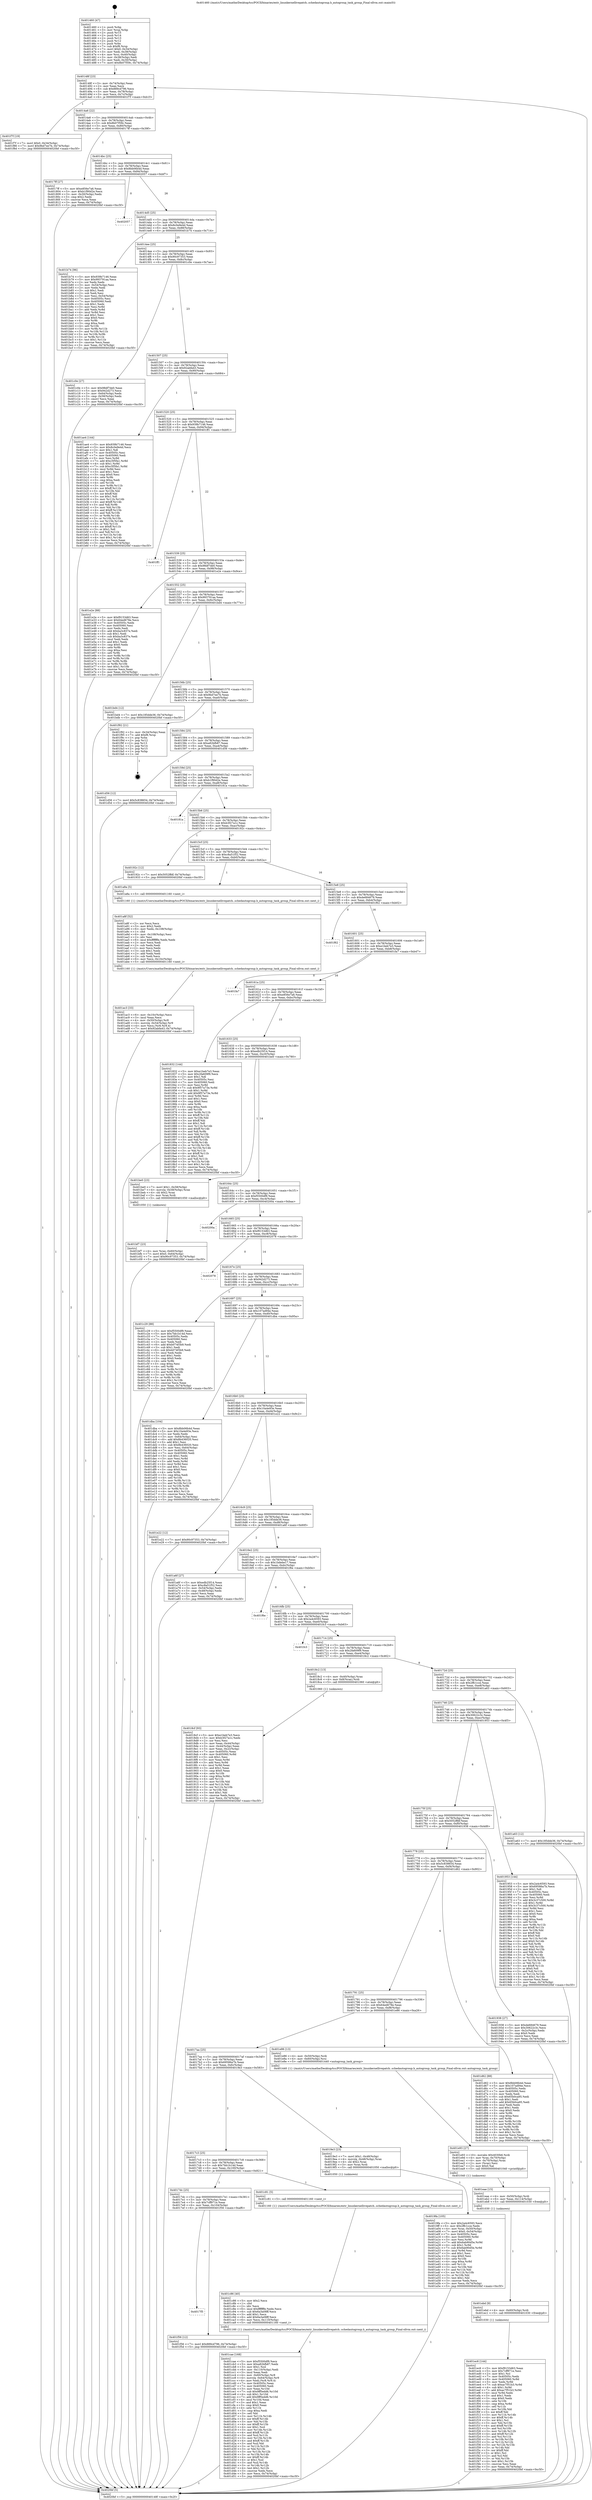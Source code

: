 digraph "0x401460" {
  label = "0x401460 (/mnt/c/Users/mathe/Desktop/tcc/POCII/binaries/extr_linuxkernellivepatch..schedautogroup.h_autogroup_task_group_Final-ollvm.out::main(0))"
  labelloc = "t"
  node[shape=record]

  Entry [label="",width=0.3,height=0.3,shape=circle,fillcolor=black,style=filled]
  "0x40148f" [label="{
     0x40148f [23]\l
     | [instrs]\l
     &nbsp;&nbsp;0x40148f \<+3\>: mov -0x74(%rbp),%eax\l
     &nbsp;&nbsp;0x401492 \<+2\>: mov %eax,%ecx\l
     &nbsp;&nbsp;0x401494 \<+6\>: sub $0x889cd796,%ecx\l
     &nbsp;&nbsp;0x40149a \<+3\>: mov %eax,-0x78(%rbp)\l
     &nbsp;&nbsp;0x40149d \<+3\>: mov %ecx,-0x7c(%rbp)\l
     &nbsp;&nbsp;0x4014a0 \<+6\>: je 0000000000401f7f \<main+0xb1f\>\l
  }"]
  "0x401f7f" [label="{
     0x401f7f [19]\l
     | [instrs]\l
     &nbsp;&nbsp;0x401f7f \<+7\>: movl $0x0,-0x34(%rbp)\l
     &nbsp;&nbsp;0x401f86 \<+7\>: movl $0x9bd7ee7b,-0x74(%rbp)\l
     &nbsp;&nbsp;0x401f8d \<+5\>: jmp 00000000004020bf \<main+0xc5f\>\l
  }"]
  "0x4014a6" [label="{
     0x4014a6 [22]\l
     | [instrs]\l
     &nbsp;&nbsp;0x4014a6 \<+5\>: jmp 00000000004014ab \<main+0x4b\>\l
     &nbsp;&nbsp;0x4014ab \<+3\>: mov -0x78(%rbp),%eax\l
     &nbsp;&nbsp;0x4014ae \<+5\>: sub $0x8b07f59c,%eax\l
     &nbsp;&nbsp;0x4014b3 \<+3\>: mov %eax,-0x80(%rbp)\l
     &nbsp;&nbsp;0x4014b6 \<+6\>: je 00000000004017ff \<main+0x39f\>\l
  }"]
  Exit [label="",width=0.3,height=0.3,shape=circle,fillcolor=black,style=filled,peripheries=2]
  "0x4017ff" [label="{
     0x4017ff [27]\l
     | [instrs]\l
     &nbsp;&nbsp;0x4017ff \<+5\>: mov $0xe856e7a6,%eax\l
     &nbsp;&nbsp;0x401804 \<+5\>: mov $0xb1f90d2e,%ecx\l
     &nbsp;&nbsp;0x401809 \<+3\>: mov -0x30(%rbp),%edx\l
     &nbsp;&nbsp;0x40180c \<+3\>: cmp $0x2,%edx\l
     &nbsp;&nbsp;0x40180f \<+3\>: cmovne %ecx,%eax\l
     &nbsp;&nbsp;0x401812 \<+3\>: mov %eax,-0x74(%rbp)\l
     &nbsp;&nbsp;0x401815 \<+5\>: jmp 00000000004020bf \<main+0xc5f\>\l
  }"]
  "0x4014bc" [label="{
     0x4014bc [25]\l
     | [instrs]\l
     &nbsp;&nbsp;0x4014bc \<+5\>: jmp 00000000004014c1 \<main+0x61\>\l
     &nbsp;&nbsp;0x4014c1 \<+3\>: mov -0x78(%rbp),%eax\l
     &nbsp;&nbsp;0x4014c4 \<+5\>: sub $0x8bb06b4d,%eax\l
     &nbsp;&nbsp;0x4014c9 \<+6\>: mov %eax,-0x84(%rbp)\l
     &nbsp;&nbsp;0x4014cf \<+6\>: je 0000000000402057 \<main+0xbf7\>\l
  }"]
  "0x4020bf" [label="{
     0x4020bf [5]\l
     | [instrs]\l
     &nbsp;&nbsp;0x4020bf \<+5\>: jmp 000000000040148f \<main+0x2f\>\l
  }"]
  "0x401460" [label="{
     0x401460 [47]\l
     | [instrs]\l
     &nbsp;&nbsp;0x401460 \<+1\>: push %rbp\l
     &nbsp;&nbsp;0x401461 \<+3\>: mov %rsp,%rbp\l
     &nbsp;&nbsp;0x401464 \<+2\>: push %r15\l
     &nbsp;&nbsp;0x401466 \<+2\>: push %r14\l
     &nbsp;&nbsp;0x401468 \<+2\>: push %r13\l
     &nbsp;&nbsp;0x40146a \<+2\>: push %r12\l
     &nbsp;&nbsp;0x40146c \<+1\>: push %rbx\l
     &nbsp;&nbsp;0x40146d \<+7\>: sub $0xf8,%rsp\l
     &nbsp;&nbsp;0x401474 \<+7\>: movl $0x0,-0x34(%rbp)\l
     &nbsp;&nbsp;0x40147b \<+3\>: mov %edi,-0x38(%rbp)\l
     &nbsp;&nbsp;0x40147e \<+4\>: mov %rsi,-0x40(%rbp)\l
     &nbsp;&nbsp;0x401482 \<+3\>: mov -0x38(%rbp),%edi\l
     &nbsp;&nbsp;0x401485 \<+3\>: mov %edi,-0x30(%rbp)\l
     &nbsp;&nbsp;0x401488 \<+7\>: movl $0x8b07f59c,-0x74(%rbp)\l
  }"]
  "0x4017f5" [label="{
     0x4017f5\l
  }", style=dashed]
  "0x402057" [label="{
     0x402057\l
  }", style=dashed]
  "0x4014d5" [label="{
     0x4014d5 [25]\l
     | [instrs]\l
     &nbsp;&nbsp;0x4014d5 \<+5\>: jmp 00000000004014da \<main+0x7a\>\l
     &nbsp;&nbsp;0x4014da \<+3\>: mov -0x78(%rbp),%eax\l
     &nbsp;&nbsp;0x4014dd \<+5\>: sub $0x8c0e9e4d,%eax\l
     &nbsp;&nbsp;0x4014e2 \<+6\>: mov %eax,-0x88(%rbp)\l
     &nbsp;&nbsp;0x4014e8 \<+6\>: je 0000000000401b74 \<main+0x714\>\l
  }"]
  "0x401f56" [label="{
     0x401f56 [12]\l
     | [instrs]\l
     &nbsp;&nbsp;0x401f56 \<+7\>: movl $0x889cd796,-0x74(%rbp)\l
     &nbsp;&nbsp;0x401f5d \<+5\>: jmp 00000000004020bf \<main+0xc5f\>\l
  }"]
  "0x401b74" [label="{
     0x401b74 [96]\l
     | [instrs]\l
     &nbsp;&nbsp;0x401b74 \<+5\>: mov $0x939b7146,%eax\l
     &nbsp;&nbsp;0x401b79 \<+5\>: mov $0x993791aa,%ecx\l
     &nbsp;&nbsp;0x401b7e \<+2\>: xor %edx,%edx\l
     &nbsp;&nbsp;0x401b80 \<+3\>: mov -0x54(%rbp),%esi\l
     &nbsp;&nbsp;0x401b83 \<+2\>: mov %edx,%edi\l
     &nbsp;&nbsp;0x401b85 \<+3\>: sub $0x1,%edi\l
     &nbsp;&nbsp;0x401b88 \<+2\>: sub %edi,%esi\l
     &nbsp;&nbsp;0x401b8a \<+3\>: mov %esi,-0x54(%rbp)\l
     &nbsp;&nbsp;0x401b8d \<+7\>: mov 0x40505c,%esi\l
     &nbsp;&nbsp;0x401b94 \<+7\>: mov 0x405060,%edi\l
     &nbsp;&nbsp;0x401b9b \<+3\>: sub $0x1,%edx\l
     &nbsp;&nbsp;0x401b9e \<+3\>: mov %esi,%r8d\l
     &nbsp;&nbsp;0x401ba1 \<+3\>: add %edx,%r8d\l
     &nbsp;&nbsp;0x401ba4 \<+4\>: imul %r8d,%esi\l
     &nbsp;&nbsp;0x401ba8 \<+3\>: and $0x1,%esi\l
     &nbsp;&nbsp;0x401bab \<+3\>: cmp $0x0,%esi\l
     &nbsp;&nbsp;0x401bae \<+4\>: sete %r9b\l
     &nbsp;&nbsp;0x401bb2 \<+3\>: cmp $0xa,%edi\l
     &nbsp;&nbsp;0x401bb5 \<+4\>: setl %r10b\l
     &nbsp;&nbsp;0x401bb9 \<+3\>: mov %r9b,%r11b\l
     &nbsp;&nbsp;0x401bbc \<+3\>: and %r10b,%r11b\l
     &nbsp;&nbsp;0x401bbf \<+3\>: xor %r10b,%r9b\l
     &nbsp;&nbsp;0x401bc2 \<+3\>: or %r9b,%r11b\l
     &nbsp;&nbsp;0x401bc5 \<+4\>: test $0x1,%r11b\l
     &nbsp;&nbsp;0x401bc9 \<+3\>: cmovne %ecx,%eax\l
     &nbsp;&nbsp;0x401bcc \<+3\>: mov %eax,-0x74(%rbp)\l
     &nbsp;&nbsp;0x401bcf \<+5\>: jmp 00000000004020bf \<main+0xc5f\>\l
  }"]
  "0x4014ee" [label="{
     0x4014ee [25]\l
     | [instrs]\l
     &nbsp;&nbsp;0x4014ee \<+5\>: jmp 00000000004014f3 \<main+0x93\>\l
     &nbsp;&nbsp;0x4014f3 \<+3\>: mov -0x78(%rbp),%eax\l
     &nbsp;&nbsp;0x4014f6 \<+5\>: sub $0x90c97353,%eax\l
     &nbsp;&nbsp;0x4014fb \<+6\>: mov %eax,-0x8c(%rbp)\l
     &nbsp;&nbsp;0x401501 \<+6\>: je 0000000000401c0e \<main+0x7ae\>\l
  }"]
  "0x401ec6" [label="{
     0x401ec6 [144]\l
     | [instrs]\l
     &nbsp;&nbsp;0x401ec6 \<+5\>: mov $0xf9153d63,%eax\l
     &nbsp;&nbsp;0x401ecb \<+5\>: mov $0x7cff971e,%esi\l
     &nbsp;&nbsp;0x401ed0 \<+2\>: mov $0x1,%cl\l
     &nbsp;&nbsp;0x401ed2 \<+7\>: mov 0x40505c,%edx\l
     &nbsp;&nbsp;0x401ed9 \<+8\>: mov 0x405060,%r8d\l
     &nbsp;&nbsp;0x401ee1 \<+3\>: mov %edx,%r9d\l
     &nbsp;&nbsp;0x401ee4 \<+7\>: sub $0xac7f51b3,%r9d\l
     &nbsp;&nbsp;0x401eeb \<+4\>: sub $0x1,%r9d\l
     &nbsp;&nbsp;0x401eef \<+7\>: add $0xac7f51b3,%r9d\l
     &nbsp;&nbsp;0x401ef6 \<+4\>: imul %r9d,%edx\l
     &nbsp;&nbsp;0x401efa \<+3\>: and $0x1,%edx\l
     &nbsp;&nbsp;0x401efd \<+3\>: cmp $0x0,%edx\l
     &nbsp;&nbsp;0x401f00 \<+4\>: sete %r10b\l
     &nbsp;&nbsp;0x401f04 \<+4\>: cmp $0xa,%r8d\l
     &nbsp;&nbsp;0x401f08 \<+4\>: setl %r11b\l
     &nbsp;&nbsp;0x401f0c \<+3\>: mov %r10b,%bl\l
     &nbsp;&nbsp;0x401f0f \<+3\>: xor $0xff,%bl\l
     &nbsp;&nbsp;0x401f12 \<+3\>: mov %r11b,%r14b\l
     &nbsp;&nbsp;0x401f15 \<+4\>: xor $0xff,%r14b\l
     &nbsp;&nbsp;0x401f19 \<+3\>: xor $0x1,%cl\l
     &nbsp;&nbsp;0x401f1c \<+3\>: mov %bl,%r15b\l
     &nbsp;&nbsp;0x401f1f \<+4\>: and $0xff,%r15b\l
     &nbsp;&nbsp;0x401f23 \<+3\>: and %cl,%r10b\l
     &nbsp;&nbsp;0x401f26 \<+3\>: mov %r14b,%r12b\l
     &nbsp;&nbsp;0x401f29 \<+4\>: and $0xff,%r12b\l
     &nbsp;&nbsp;0x401f2d \<+3\>: and %cl,%r11b\l
     &nbsp;&nbsp;0x401f30 \<+3\>: or %r10b,%r15b\l
     &nbsp;&nbsp;0x401f33 \<+3\>: or %r11b,%r12b\l
     &nbsp;&nbsp;0x401f36 \<+3\>: xor %r12b,%r15b\l
     &nbsp;&nbsp;0x401f39 \<+3\>: or %r14b,%bl\l
     &nbsp;&nbsp;0x401f3c \<+3\>: xor $0xff,%bl\l
     &nbsp;&nbsp;0x401f3f \<+3\>: or $0x1,%cl\l
     &nbsp;&nbsp;0x401f42 \<+2\>: and %cl,%bl\l
     &nbsp;&nbsp;0x401f44 \<+3\>: or %bl,%r15b\l
     &nbsp;&nbsp;0x401f47 \<+4\>: test $0x1,%r15b\l
     &nbsp;&nbsp;0x401f4b \<+3\>: cmovne %esi,%eax\l
     &nbsp;&nbsp;0x401f4e \<+3\>: mov %eax,-0x74(%rbp)\l
     &nbsp;&nbsp;0x401f51 \<+5\>: jmp 00000000004020bf \<main+0xc5f\>\l
  }"]
  "0x401c0e" [label="{
     0x401c0e [27]\l
     | [instrs]\l
     &nbsp;&nbsp;0x401c0e \<+5\>: mov $0x98df7de0,%eax\l
     &nbsp;&nbsp;0x401c13 \<+5\>: mov $0x942d273,%ecx\l
     &nbsp;&nbsp;0x401c18 \<+3\>: mov -0x64(%rbp),%edx\l
     &nbsp;&nbsp;0x401c1b \<+3\>: cmp -0x58(%rbp),%edx\l
     &nbsp;&nbsp;0x401c1e \<+3\>: cmovl %ecx,%eax\l
     &nbsp;&nbsp;0x401c21 \<+3\>: mov %eax,-0x74(%rbp)\l
     &nbsp;&nbsp;0x401c24 \<+5\>: jmp 00000000004020bf \<main+0xc5f\>\l
  }"]
  "0x401507" [label="{
     0x401507 [25]\l
     | [instrs]\l
     &nbsp;&nbsp;0x401507 \<+5\>: jmp 000000000040150c \<main+0xac\>\l
     &nbsp;&nbsp;0x40150c \<+3\>: mov -0x78(%rbp),%eax\l
     &nbsp;&nbsp;0x40150f \<+5\>: sub $0x92abfa43,%eax\l
     &nbsp;&nbsp;0x401514 \<+6\>: mov %eax,-0x90(%rbp)\l
     &nbsp;&nbsp;0x40151a \<+6\>: je 0000000000401ae4 \<main+0x684\>\l
  }"]
  "0x401ebd" [label="{
     0x401ebd [9]\l
     | [instrs]\l
     &nbsp;&nbsp;0x401ebd \<+4\>: mov -0x60(%rbp),%rdi\l
     &nbsp;&nbsp;0x401ec1 \<+5\>: call 0000000000401030 \<free@plt\>\l
     | [calls]\l
     &nbsp;&nbsp;0x401030 \{1\} (unknown)\l
  }"]
  "0x401ae4" [label="{
     0x401ae4 [144]\l
     | [instrs]\l
     &nbsp;&nbsp;0x401ae4 \<+5\>: mov $0x939b7146,%eax\l
     &nbsp;&nbsp;0x401ae9 \<+5\>: mov $0x8c0e9e4d,%ecx\l
     &nbsp;&nbsp;0x401aee \<+2\>: mov $0x1,%dl\l
     &nbsp;&nbsp;0x401af0 \<+7\>: mov 0x40505c,%esi\l
     &nbsp;&nbsp;0x401af7 \<+7\>: mov 0x405060,%edi\l
     &nbsp;&nbsp;0x401afe \<+3\>: mov %esi,%r8d\l
     &nbsp;&nbsp;0x401b01 \<+7\>: add $0xc5f5fa1,%r8d\l
     &nbsp;&nbsp;0x401b08 \<+4\>: sub $0x1,%r8d\l
     &nbsp;&nbsp;0x401b0c \<+7\>: sub $0xc5f5fa1,%r8d\l
     &nbsp;&nbsp;0x401b13 \<+4\>: imul %r8d,%esi\l
     &nbsp;&nbsp;0x401b17 \<+3\>: and $0x1,%esi\l
     &nbsp;&nbsp;0x401b1a \<+3\>: cmp $0x0,%esi\l
     &nbsp;&nbsp;0x401b1d \<+4\>: sete %r9b\l
     &nbsp;&nbsp;0x401b21 \<+3\>: cmp $0xa,%edi\l
     &nbsp;&nbsp;0x401b24 \<+4\>: setl %r10b\l
     &nbsp;&nbsp;0x401b28 \<+3\>: mov %r9b,%r11b\l
     &nbsp;&nbsp;0x401b2b \<+4\>: xor $0xff,%r11b\l
     &nbsp;&nbsp;0x401b2f \<+3\>: mov %r10b,%bl\l
     &nbsp;&nbsp;0x401b32 \<+3\>: xor $0xff,%bl\l
     &nbsp;&nbsp;0x401b35 \<+3\>: xor $0x1,%dl\l
     &nbsp;&nbsp;0x401b38 \<+3\>: mov %r11b,%r14b\l
     &nbsp;&nbsp;0x401b3b \<+4\>: and $0xff,%r14b\l
     &nbsp;&nbsp;0x401b3f \<+3\>: and %dl,%r9b\l
     &nbsp;&nbsp;0x401b42 \<+3\>: mov %bl,%r15b\l
     &nbsp;&nbsp;0x401b45 \<+4\>: and $0xff,%r15b\l
     &nbsp;&nbsp;0x401b49 \<+3\>: and %dl,%r10b\l
     &nbsp;&nbsp;0x401b4c \<+3\>: or %r9b,%r14b\l
     &nbsp;&nbsp;0x401b4f \<+3\>: or %r10b,%r15b\l
     &nbsp;&nbsp;0x401b52 \<+3\>: xor %r15b,%r14b\l
     &nbsp;&nbsp;0x401b55 \<+3\>: or %bl,%r11b\l
     &nbsp;&nbsp;0x401b58 \<+4\>: xor $0xff,%r11b\l
     &nbsp;&nbsp;0x401b5c \<+3\>: or $0x1,%dl\l
     &nbsp;&nbsp;0x401b5f \<+3\>: and %dl,%r11b\l
     &nbsp;&nbsp;0x401b62 \<+3\>: or %r11b,%r14b\l
     &nbsp;&nbsp;0x401b65 \<+4\>: test $0x1,%r14b\l
     &nbsp;&nbsp;0x401b69 \<+3\>: cmovne %ecx,%eax\l
     &nbsp;&nbsp;0x401b6c \<+3\>: mov %eax,-0x74(%rbp)\l
     &nbsp;&nbsp;0x401b6f \<+5\>: jmp 00000000004020bf \<main+0xc5f\>\l
  }"]
  "0x401520" [label="{
     0x401520 [25]\l
     | [instrs]\l
     &nbsp;&nbsp;0x401520 \<+5\>: jmp 0000000000401525 \<main+0xc5\>\l
     &nbsp;&nbsp;0x401525 \<+3\>: mov -0x78(%rbp),%eax\l
     &nbsp;&nbsp;0x401528 \<+5\>: sub $0x939b7146,%eax\l
     &nbsp;&nbsp;0x40152d \<+6\>: mov %eax,-0x94(%rbp)\l
     &nbsp;&nbsp;0x401533 \<+6\>: je 0000000000401ff1 \<main+0xb91\>\l
  }"]
  "0x401eae" [label="{
     0x401eae [15]\l
     | [instrs]\l
     &nbsp;&nbsp;0x401eae \<+4\>: mov -0x50(%rbp),%rdi\l
     &nbsp;&nbsp;0x401eb2 \<+6\>: mov %eax,-0x114(%rbp)\l
     &nbsp;&nbsp;0x401eb8 \<+5\>: call 0000000000401030 \<free@plt\>\l
     | [calls]\l
     &nbsp;&nbsp;0x401030 \{1\} (unknown)\l
  }"]
  "0x401ff1" [label="{
     0x401ff1\l
  }", style=dashed]
  "0x401539" [label="{
     0x401539 [25]\l
     | [instrs]\l
     &nbsp;&nbsp;0x401539 \<+5\>: jmp 000000000040153e \<main+0xde\>\l
     &nbsp;&nbsp;0x40153e \<+3\>: mov -0x78(%rbp),%eax\l
     &nbsp;&nbsp;0x401541 \<+5\>: sub $0x98df7de0,%eax\l
     &nbsp;&nbsp;0x401546 \<+6\>: mov %eax,-0x98(%rbp)\l
     &nbsp;&nbsp;0x40154c \<+6\>: je 0000000000401e2e \<main+0x9ce\>\l
  }"]
  "0x401e93" [label="{
     0x401e93 [27]\l
     | [instrs]\l
     &nbsp;&nbsp;0x401e93 \<+10\>: movabs $0x4030b6,%rdi\l
     &nbsp;&nbsp;0x401e9d \<+4\>: mov %rax,-0x70(%rbp)\l
     &nbsp;&nbsp;0x401ea1 \<+4\>: mov -0x70(%rbp),%rax\l
     &nbsp;&nbsp;0x401ea5 \<+2\>: mov (%rax),%esi\l
     &nbsp;&nbsp;0x401ea7 \<+2\>: mov $0x0,%al\l
     &nbsp;&nbsp;0x401ea9 \<+5\>: call 0000000000401040 \<printf@plt\>\l
     | [calls]\l
     &nbsp;&nbsp;0x401040 \{1\} (unknown)\l
  }"]
  "0x401e2e" [label="{
     0x401e2e [88]\l
     | [instrs]\l
     &nbsp;&nbsp;0x401e2e \<+5\>: mov $0xf9153d63,%eax\l
     &nbsp;&nbsp;0x401e33 \<+5\>: mov $0x64ed678e,%ecx\l
     &nbsp;&nbsp;0x401e38 \<+7\>: mov 0x40505c,%edx\l
     &nbsp;&nbsp;0x401e3f \<+7\>: mov 0x405060,%esi\l
     &nbsp;&nbsp;0x401e46 \<+2\>: mov %edx,%edi\l
     &nbsp;&nbsp;0x401e48 \<+6\>: add $0xba3c837e,%edi\l
     &nbsp;&nbsp;0x401e4e \<+3\>: sub $0x1,%edi\l
     &nbsp;&nbsp;0x401e51 \<+6\>: sub $0xba3c837e,%edi\l
     &nbsp;&nbsp;0x401e57 \<+3\>: imul %edi,%edx\l
     &nbsp;&nbsp;0x401e5a \<+3\>: and $0x1,%edx\l
     &nbsp;&nbsp;0x401e5d \<+3\>: cmp $0x0,%edx\l
     &nbsp;&nbsp;0x401e60 \<+4\>: sete %r8b\l
     &nbsp;&nbsp;0x401e64 \<+3\>: cmp $0xa,%esi\l
     &nbsp;&nbsp;0x401e67 \<+4\>: setl %r9b\l
     &nbsp;&nbsp;0x401e6b \<+3\>: mov %r8b,%r10b\l
     &nbsp;&nbsp;0x401e6e \<+3\>: and %r9b,%r10b\l
     &nbsp;&nbsp;0x401e71 \<+3\>: xor %r9b,%r8b\l
     &nbsp;&nbsp;0x401e74 \<+3\>: or %r8b,%r10b\l
     &nbsp;&nbsp;0x401e77 \<+4\>: test $0x1,%r10b\l
     &nbsp;&nbsp;0x401e7b \<+3\>: cmovne %ecx,%eax\l
     &nbsp;&nbsp;0x401e7e \<+3\>: mov %eax,-0x74(%rbp)\l
     &nbsp;&nbsp;0x401e81 \<+5\>: jmp 00000000004020bf \<main+0xc5f\>\l
  }"]
  "0x401552" [label="{
     0x401552 [25]\l
     | [instrs]\l
     &nbsp;&nbsp;0x401552 \<+5\>: jmp 0000000000401557 \<main+0xf7\>\l
     &nbsp;&nbsp;0x401557 \<+3\>: mov -0x78(%rbp),%eax\l
     &nbsp;&nbsp;0x40155a \<+5\>: sub $0x993791aa,%eax\l
     &nbsp;&nbsp;0x40155f \<+6\>: mov %eax,-0x9c(%rbp)\l
     &nbsp;&nbsp;0x401565 \<+6\>: je 0000000000401bd4 \<main+0x774\>\l
  }"]
  "0x401cae" [label="{
     0x401cae [168]\l
     | [instrs]\l
     &nbsp;&nbsp;0x401cae \<+5\>: mov $0xf5500df9,%ecx\l
     &nbsp;&nbsp;0x401cb3 \<+5\>: mov $0xa82bfb87,%edx\l
     &nbsp;&nbsp;0x401cb8 \<+3\>: mov $0x1,%sil\l
     &nbsp;&nbsp;0x401cbb \<+6\>: mov -0x110(%rbp),%edi\l
     &nbsp;&nbsp;0x401cc1 \<+3\>: imul %eax,%edi\l
     &nbsp;&nbsp;0x401cc4 \<+4\>: mov -0x60(%rbp),%r8\l
     &nbsp;&nbsp;0x401cc8 \<+4\>: movslq -0x64(%rbp),%r9\l
     &nbsp;&nbsp;0x401ccc \<+4\>: mov %edi,(%r8,%r9,4)\l
     &nbsp;&nbsp;0x401cd0 \<+7\>: mov 0x40505c,%eax\l
     &nbsp;&nbsp;0x401cd7 \<+7\>: mov 0x405060,%edi\l
     &nbsp;&nbsp;0x401cde \<+3\>: mov %eax,%r10d\l
     &nbsp;&nbsp;0x401ce1 \<+7\>: sub $0x9ff5edd6,%r10d\l
     &nbsp;&nbsp;0x401ce8 \<+4\>: sub $0x1,%r10d\l
     &nbsp;&nbsp;0x401cec \<+7\>: add $0x9ff5edd6,%r10d\l
     &nbsp;&nbsp;0x401cf3 \<+4\>: imul %r10d,%eax\l
     &nbsp;&nbsp;0x401cf7 \<+3\>: and $0x1,%eax\l
     &nbsp;&nbsp;0x401cfa \<+3\>: cmp $0x0,%eax\l
     &nbsp;&nbsp;0x401cfd \<+4\>: sete %r11b\l
     &nbsp;&nbsp;0x401d01 \<+3\>: cmp $0xa,%edi\l
     &nbsp;&nbsp;0x401d04 \<+3\>: setl %bl\l
     &nbsp;&nbsp;0x401d07 \<+3\>: mov %r11b,%r14b\l
     &nbsp;&nbsp;0x401d0a \<+4\>: xor $0xff,%r14b\l
     &nbsp;&nbsp;0x401d0e \<+3\>: mov %bl,%r15b\l
     &nbsp;&nbsp;0x401d11 \<+4\>: xor $0xff,%r15b\l
     &nbsp;&nbsp;0x401d15 \<+4\>: xor $0x1,%sil\l
     &nbsp;&nbsp;0x401d19 \<+3\>: mov %r14b,%r12b\l
     &nbsp;&nbsp;0x401d1c \<+4\>: and $0xff,%r12b\l
     &nbsp;&nbsp;0x401d20 \<+3\>: and %sil,%r11b\l
     &nbsp;&nbsp;0x401d23 \<+3\>: mov %r15b,%r13b\l
     &nbsp;&nbsp;0x401d26 \<+4\>: and $0xff,%r13b\l
     &nbsp;&nbsp;0x401d2a \<+3\>: and %sil,%bl\l
     &nbsp;&nbsp;0x401d2d \<+3\>: or %r11b,%r12b\l
     &nbsp;&nbsp;0x401d30 \<+3\>: or %bl,%r13b\l
     &nbsp;&nbsp;0x401d33 \<+3\>: xor %r13b,%r12b\l
     &nbsp;&nbsp;0x401d36 \<+3\>: or %r15b,%r14b\l
     &nbsp;&nbsp;0x401d39 \<+4\>: xor $0xff,%r14b\l
     &nbsp;&nbsp;0x401d3d \<+4\>: or $0x1,%sil\l
     &nbsp;&nbsp;0x401d41 \<+3\>: and %sil,%r14b\l
     &nbsp;&nbsp;0x401d44 \<+3\>: or %r14b,%r12b\l
     &nbsp;&nbsp;0x401d47 \<+4\>: test $0x1,%r12b\l
     &nbsp;&nbsp;0x401d4b \<+3\>: cmovne %edx,%ecx\l
     &nbsp;&nbsp;0x401d4e \<+3\>: mov %ecx,-0x74(%rbp)\l
     &nbsp;&nbsp;0x401d51 \<+5\>: jmp 00000000004020bf \<main+0xc5f\>\l
  }"]
  "0x401bd4" [label="{
     0x401bd4 [12]\l
     | [instrs]\l
     &nbsp;&nbsp;0x401bd4 \<+7\>: movl $0x185dde36,-0x74(%rbp)\l
     &nbsp;&nbsp;0x401bdb \<+5\>: jmp 00000000004020bf \<main+0xc5f\>\l
  }"]
  "0x40156b" [label="{
     0x40156b [25]\l
     | [instrs]\l
     &nbsp;&nbsp;0x40156b \<+5\>: jmp 0000000000401570 \<main+0x110\>\l
     &nbsp;&nbsp;0x401570 \<+3\>: mov -0x78(%rbp),%eax\l
     &nbsp;&nbsp;0x401573 \<+5\>: sub $0x9bd7ee7b,%eax\l
     &nbsp;&nbsp;0x401578 \<+6\>: mov %eax,-0xa0(%rbp)\l
     &nbsp;&nbsp;0x40157e \<+6\>: je 0000000000401f92 \<main+0xb32\>\l
  }"]
  "0x401c86" [label="{
     0x401c86 [40]\l
     | [instrs]\l
     &nbsp;&nbsp;0x401c86 \<+5\>: mov $0x2,%ecx\l
     &nbsp;&nbsp;0x401c8b \<+1\>: cltd\l
     &nbsp;&nbsp;0x401c8c \<+2\>: idiv %ecx\l
     &nbsp;&nbsp;0x401c8e \<+6\>: imul $0xfffffffe,%edx,%ecx\l
     &nbsp;&nbsp;0x401c94 \<+6\>: sub $0x6a3a08ff,%ecx\l
     &nbsp;&nbsp;0x401c9a \<+3\>: add $0x1,%ecx\l
     &nbsp;&nbsp;0x401c9d \<+6\>: add $0x6a3a08ff,%ecx\l
     &nbsp;&nbsp;0x401ca3 \<+6\>: mov %ecx,-0x110(%rbp)\l
     &nbsp;&nbsp;0x401ca9 \<+5\>: call 0000000000401160 \<next_i\>\l
     | [calls]\l
     &nbsp;&nbsp;0x401160 \{1\} (/mnt/c/Users/mathe/Desktop/tcc/POCII/binaries/extr_linuxkernellivepatch..schedautogroup.h_autogroup_task_group_Final-ollvm.out::next_i)\l
  }"]
  "0x401f92" [label="{
     0x401f92 [21]\l
     | [instrs]\l
     &nbsp;&nbsp;0x401f92 \<+3\>: mov -0x34(%rbp),%eax\l
     &nbsp;&nbsp;0x401f95 \<+7\>: add $0xf8,%rsp\l
     &nbsp;&nbsp;0x401f9c \<+1\>: pop %rbx\l
     &nbsp;&nbsp;0x401f9d \<+2\>: pop %r12\l
     &nbsp;&nbsp;0x401f9f \<+2\>: pop %r13\l
     &nbsp;&nbsp;0x401fa1 \<+2\>: pop %r14\l
     &nbsp;&nbsp;0x401fa3 \<+2\>: pop %r15\l
     &nbsp;&nbsp;0x401fa5 \<+1\>: pop %rbp\l
     &nbsp;&nbsp;0x401fa6 \<+1\>: ret\l
  }"]
  "0x401584" [label="{
     0x401584 [25]\l
     | [instrs]\l
     &nbsp;&nbsp;0x401584 \<+5\>: jmp 0000000000401589 \<main+0x129\>\l
     &nbsp;&nbsp;0x401589 \<+3\>: mov -0x78(%rbp),%eax\l
     &nbsp;&nbsp;0x40158c \<+5\>: sub $0xa82bfb87,%eax\l
     &nbsp;&nbsp;0x401591 \<+6\>: mov %eax,-0xa4(%rbp)\l
     &nbsp;&nbsp;0x401597 \<+6\>: je 0000000000401d56 \<main+0x8f6\>\l
  }"]
  "0x4017dc" [label="{
     0x4017dc [25]\l
     | [instrs]\l
     &nbsp;&nbsp;0x4017dc \<+5\>: jmp 00000000004017e1 \<main+0x381\>\l
     &nbsp;&nbsp;0x4017e1 \<+3\>: mov -0x78(%rbp),%eax\l
     &nbsp;&nbsp;0x4017e4 \<+5\>: sub $0x7cff971e,%eax\l
     &nbsp;&nbsp;0x4017e9 \<+6\>: mov %eax,-0x104(%rbp)\l
     &nbsp;&nbsp;0x4017ef \<+6\>: je 0000000000401f56 \<main+0xaf6\>\l
  }"]
  "0x401d56" [label="{
     0x401d56 [12]\l
     | [instrs]\l
     &nbsp;&nbsp;0x401d56 \<+7\>: movl $0x5c838654,-0x74(%rbp)\l
     &nbsp;&nbsp;0x401d5d \<+5\>: jmp 00000000004020bf \<main+0xc5f\>\l
  }"]
  "0x40159d" [label="{
     0x40159d [25]\l
     | [instrs]\l
     &nbsp;&nbsp;0x40159d \<+5\>: jmp 00000000004015a2 \<main+0x142\>\l
     &nbsp;&nbsp;0x4015a2 \<+3\>: mov -0x78(%rbp),%eax\l
     &nbsp;&nbsp;0x4015a5 \<+5\>: sub $0xb1f90d2e,%eax\l
     &nbsp;&nbsp;0x4015aa \<+6\>: mov %eax,-0xa8(%rbp)\l
     &nbsp;&nbsp;0x4015b0 \<+6\>: je 000000000040181a \<main+0x3ba\>\l
  }"]
  "0x401c81" [label="{
     0x401c81 [5]\l
     | [instrs]\l
     &nbsp;&nbsp;0x401c81 \<+5\>: call 0000000000401160 \<next_i\>\l
     | [calls]\l
     &nbsp;&nbsp;0x401160 \{1\} (/mnt/c/Users/mathe/Desktop/tcc/POCII/binaries/extr_linuxkernellivepatch..schedautogroup.h_autogroup_task_group_Final-ollvm.out::next_i)\l
  }"]
  "0x40181a" [label="{
     0x40181a\l
  }", style=dashed]
  "0x4015b6" [label="{
     0x4015b6 [25]\l
     | [instrs]\l
     &nbsp;&nbsp;0x4015b6 \<+5\>: jmp 00000000004015bb \<main+0x15b\>\l
     &nbsp;&nbsp;0x4015bb \<+3\>: mov -0x78(%rbp),%eax\l
     &nbsp;&nbsp;0x4015be \<+5\>: sub $0xb3f27a1c,%eax\l
     &nbsp;&nbsp;0x4015c3 \<+6\>: mov %eax,-0xac(%rbp)\l
     &nbsp;&nbsp;0x4015c9 \<+6\>: je 000000000040192c \<main+0x4cc\>\l
  }"]
  "0x401bf7" [label="{
     0x401bf7 [23]\l
     | [instrs]\l
     &nbsp;&nbsp;0x401bf7 \<+4\>: mov %rax,-0x60(%rbp)\l
     &nbsp;&nbsp;0x401bfb \<+7\>: movl $0x0,-0x64(%rbp)\l
     &nbsp;&nbsp;0x401c02 \<+7\>: movl $0x90c97353,-0x74(%rbp)\l
     &nbsp;&nbsp;0x401c09 \<+5\>: jmp 00000000004020bf \<main+0xc5f\>\l
  }"]
  "0x40192c" [label="{
     0x40192c [12]\l
     | [instrs]\l
     &nbsp;&nbsp;0x40192c \<+7\>: movl $0x5052ffdf,-0x74(%rbp)\l
     &nbsp;&nbsp;0x401933 \<+5\>: jmp 00000000004020bf \<main+0xc5f\>\l
  }"]
  "0x4015cf" [label="{
     0x4015cf [25]\l
     | [instrs]\l
     &nbsp;&nbsp;0x4015cf \<+5\>: jmp 00000000004015d4 \<main+0x174\>\l
     &nbsp;&nbsp;0x4015d4 \<+3\>: mov -0x78(%rbp),%eax\l
     &nbsp;&nbsp;0x4015d7 \<+5\>: sub $0xc8a51f52,%eax\l
     &nbsp;&nbsp;0x4015dc \<+6\>: mov %eax,-0xb0(%rbp)\l
     &nbsp;&nbsp;0x4015e2 \<+6\>: je 0000000000401a8a \<main+0x62a\>\l
  }"]
  "0x401ac3" [label="{
     0x401ac3 [33]\l
     | [instrs]\l
     &nbsp;&nbsp;0x401ac3 \<+6\>: mov -0x10c(%rbp),%ecx\l
     &nbsp;&nbsp;0x401ac9 \<+3\>: imul %eax,%ecx\l
     &nbsp;&nbsp;0x401acc \<+4\>: mov -0x50(%rbp),%r8\l
     &nbsp;&nbsp;0x401ad0 \<+4\>: movslq -0x54(%rbp),%r9\l
     &nbsp;&nbsp;0x401ad4 \<+4\>: mov %ecx,(%r8,%r9,4)\l
     &nbsp;&nbsp;0x401ad8 \<+7\>: movl $0x92abfa43,-0x74(%rbp)\l
     &nbsp;&nbsp;0x401adf \<+5\>: jmp 00000000004020bf \<main+0xc5f\>\l
  }"]
  "0x401a8a" [label="{
     0x401a8a [5]\l
     | [instrs]\l
     &nbsp;&nbsp;0x401a8a \<+5\>: call 0000000000401160 \<next_i\>\l
     | [calls]\l
     &nbsp;&nbsp;0x401160 \{1\} (/mnt/c/Users/mathe/Desktop/tcc/POCII/binaries/extr_linuxkernellivepatch..schedautogroup.h_autogroup_task_group_Final-ollvm.out::next_i)\l
  }"]
  "0x4015e8" [label="{
     0x4015e8 [25]\l
     | [instrs]\l
     &nbsp;&nbsp;0x4015e8 \<+5\>: jmp 00000000004015ed \<main+0x18d\>\l
     &nbsp;&nbsp;0x4015ed \<+3\>: mov -0x78(%rbp),%eax\l
     &nbsp;&nbsp;0x4015f0 \<+5\>: sub $0xde684679,%eax\l
     &nbsp;&nbsp;0x4015f5 \<+6\>: mov %eax,-0xb4(%rbp)\l
     &nbsp;&nbsp;0x4015fb \<+6\>: je 0000000000401f62 \<main+0xb02\>\l
  }"]
  "0x401a8f" [label="{
     0x401a8f [52]\l
     | [instrs]\l
     &nbsp;&nbsp;0x401a8f \<+2\>: xor %ecx,%ecx\l
     &nbsp;&nbsp;0x401a91 \<+5\>: mov $0x2,%edx\l
     &nbsp;&nbsp;0x401a96 \<+6\>: mov %edx,-0x108(%rbp)\l
     &nbsp;&nbsp;0x401a9c \<+1\>: cltd\l
     &nbsp;&nbsp;0x401a9d \<+6\>: mov -0x108(%rbp),%esi\l
     &nbsp;&nbsp;0x401aa3 \<+2\>: idiv %esi\l
     &nbsp;&nbsp;0x401aa5 \<+6\>: imul $0xfffffffe,%edx,%edx\l
     &nbsp;&nbsp;0x401aab \<+2\>: mov %ecx,%edi\l
     &nbsp;&nbsp;0x401aad \<+2\>: sub %edx,%edi\l
     &nbsp;&nbsp;0x401aaf \<+2\>: mov %ecx,%edx\l
     &nbsp;&nbsp;0x401ab1 \<+3\>: sub $0x1,%edx\l
     &nbsp;&nbsp;0x401ab4 \<+2\>: add %edx,%edi\l
     &nbsp;&nbsp;0x401ab6 \<+2\>: sub %edi,%ecx\l
     &nbsp;&nbsp;0x401ab8 \<+6\>: mov %ecx,-0x10c(%rbp)\l
     &nbsp;&nbsp;0x401abe \<+5\>: call 0000000000401160 \<next_i\>\l
     | [calls]\l
     &nbsp;&nbsp;0x401160 \{1\} (/mnt/c/Users/mathe/Desktop/tcc/POCII/binaries/extr_linuxkernellivepatch..schedautogroup.h_autogroup_task_group_Final-ollvm.out::next_i)\l
  }"]
  "0x401f62" [label="{
     0x401f62\l
  }", style=dashed]
  "0x401601" [label="{
     0x401601 [25]\l
     | [instrs]\l
     &nbsp;&nbsp;0x401601 \<+5\>: jmp 0000000000401606 \<main+0x1a6\>\l
     &nbsp;&nbsp;0x401606 \<+3\>: mov -0x78(%rbp),%eax\l
     &nbsp;&nbsp;0x401609 \<+5\>: sub $0xe1beb7e3,%eax\l
     &nbsp;&nbsp;0x40160e \<+6\>: mov %eax,-0xb8(%rbp)\l
     &nbsp;&nbsp;0x401614 \<+6\>: je 0000000000401fa7 \<main+0xb47\>\l
  }"]
  "0x4019fa" [label="{
     0x4019fa [105]\l
     | [instrs]\l
     &nbsp;&nbsp;0x4019fa \<+5\>: mov $0x2a4c6593,%ecx\l
     &nbsp;&nbsp;0x4019ff \<+5\>: mov $0x2ffc1cce,%edx\l
     &nbsp;&nbsp;0x401a04 \<+4\>: mov %rax,-0x50(%rbp)\l
     &nbsp;&nbsp;0x401a08 \<+7\>: movl $0x0,-0x54(%rbp)\l
     &nbsp;&nbsp;0x401a0f \<+7\>: mov 0x40505c,%esi\l
     &nbsp;&nbsp;0x401a16 \<+8\>: mov 0x405060,%r8d\l
     &nbsp;&nbsp;0x401a1e \<+3\>: mov %esi,%r9d\l
     &nbsp;&nbsp;0x401a21 \<+7\>: add $0x6ab90d5e,%r9d\l
     &nbsp;&nbsp;0x401a28 \<+4\>: sub $0x1,%r9d\l
     &nbsp;&nbsp;0x401a2c \<+7\>: sub $0x6ab90d5e,%r9d\l
     &nbsp;&nbsp;0x401a33 \<+4\>: imul %r9d,%esi\l
     &nbsp;&nbsp;0x401a37 \<+3\>: and $0x1,%esi\l
     &nbsp;&nbsp;0x401a3a \<+3\>: cmp $0x0,%esi\l
     &nbsp;&nbsp;0x401a3d \<+4\>: sete %r10b\l
     &nbsp;&nbsp;0x401a41 \<+4\>: cmp $0xa,%r8d\l
     &nbsp;&nbsp;0x401a45 \<+4\>: setl %r11b\l
     &nbsp;&nbsp;0x401a49 \<+3\>: mov %r10b,%bl\l
     &nbsp;&nbsp;0x401a4c \<+3\>: and %r11b,%bl\l
     &nbsp;&nbsp;0x401a4f \<+3\>: xor %r11b,%r10b\l
     &nbsp;&nbsp;0x401a52 \<+3\>: or %r10b,%bl\l
     &nbsp;&nbsp;0x401a55 \<+3\>: test $0x1,%bl\l
     &nbsp;&nbsp;0x401a58 \<+3\>: cmovne %edx,%ecx\l
     &nbsp;&nbsp;0x401a5b \<+3\>: mov %ecx,-0x74(%rbp)\l
     &nbsp;&nbsp;0x401a5e \<+5\>: jmp 00000000004020bf \<main+0xc5f\>\l
  }"]
  "0x401fa7" [label="{
     0x401fa7\l
  }", style=dashed]
  "0x40161a" [label="{
     0x40161a [25]\l
     | [instrs]\l
     &nbsp;&nbsp;0x40161a \<+5\>: jmp 000000000040161f \<main+0x1bf\>\l
     &nbsp;&nbsp;0x40161f \<+3\>: mov -0x78(%rbp),%eax\l
     &nbsp;&nbsp;0x401622 \<+5\>: sub $0xe856e7a6,%eax\l
     &nbsp;&nbsp;0x401627 \<+6\>: mov %eax,-0xbc(%rbp)\l
     &nbsp;&nbsp;0x40162d \<+6\>: je 0000000000401832 \<main+0x3d2\>\l
  }"]
  "0x4017c3" [label="{
     0x4017c3 [25]\l
     | [instrs]\l
     &nbsp;&nbsp;0x4017c3 \<+5\>: jmp 00000000004017c8 \<main+0x368\>\l
     &nbsp;&nbsp;0x4017c8 \<+3\>: mov -0x78(%rbp),%eax\l
     &nbsp;&nbsp;0x4017cb \<+5\>: sub $0x7bb1b14d,%eax\l
     &nbsp;&nbsp;0x4017d0 \<+6\>: mov %eax,-0x100(%rbp)\l
     &nbsp;&nbsp;0x4017d6 \<+6\>: je 0000000000401c81 \<main+0x821\>\l
  }"]
  "0x401832" [label="{
     0x401832 [144]\l
     | [instrs]\l
     &nbsp;&nbsp;0x401832 \<+5\>: mov $0xe1beb7e3,%eax\l
     &nbsp;&nbsp;0x401837 \<+5\>: mov $0x2fa609f9,%ecx\l
     &nbsp;&nbsp;0x40183c \<+2\>: mov $0x1,%dl\l
     &nbsp;&nbsp;0x40183e \<+7\>: mov 0x40505c,%esi\l
     &nbsp;&nbsp;0x401845 \<+7\>: mov 0x405060,%edi\l
     &nbsp;&nbsp;0x40184c \<+3\>: mov %esi,%r8d\l
     &nbsp;&nbsp;0x40184f \<+7\>: sub $0x9f57a73e,%r8d\l
     &nbsp;&nbsp;0x401856 \<+4\>: sub $0x1,%r8d\l
     &nbsp;&nbsp;0x40185a \<+7\>: add $0x9f57a73e,%r8d\l
     &nbsp;&nbsp;0x401861 \<+4\>: imul %r8d,%esi\l
     &nbsp;&nbsp;0x401865 \<+3\>: and $0x1,%esi\l
     &nbsp;&nbsp;0x401868 \<+3\>: cmp $0x0,%esi\l
     &nbsp;&nbsp;0x40186b \<+4\>: sete %r9b\l
     &nbsp;&nbsp;0x40186f \<+3\>: cmp $0xa,%edi\l
     &nbsp;&nbsp;0x401872 \<+4\>: setl %r10b\l
     &nbsp;&nbsp;0x401876 \<+3\>: mov %r9b,%r11b\l
     &nbsp;&nbsp;0x401879 \<+4\>: xor $0xff,%r11b\l
     &nbsp;&nbsp;0x40187d \<+3\>: mov %r10b,%bl\l
     &nbsp;&nbsp;0x401880 \<+3\>: xor $0xff,%bl\l
     &nbsp;&nbsp;0x401883 \<+3\>: xor $0x1,%dl\l
     &nbsp;&nbsp;0x401886 \<+3\>: mov %r11b,%r14b\l
     &nbsp;&nbsp;0x401889 \<+4\>: and $0xff,%r14b\l
     &nbsp;&nbsp;0x40188d \<+3\>: and %dl,%r9b\l
     &nbsp;&nbsp;0x401890 \<+3\>: mov %bl,%r15b\l
     &nbsp;&nbsp;0x401893 \<+4\>: and $0xff,%r15b\l
     &nbsp;&nbsp;0x401897 \<+3\>: and %dl,%r10b\l
     &nbsp;&nbsp;0x40189a \<+3\>: or %r9b,%r14b\l
     &nbsp;&nbsp;0x40189d \<+3\>: or %r10b,%r15b\l
     &nbsp;&nbsp;0x4018a0 \<+3\>: xor %r15b,%r14b\l
     &nbsp;&nbsp;0x4018a3 \<+3\>: or %bl,%r11b\l
     &nbsp;&nbsp;0x4018a6 \<+4\>: xor $0xff,%r11b\l
     &nbsp;&nbsp;0x4018aa \<+3\>: or $0x1,%dl\l
     &nbsp;&nbsp;0x4018ad \<+3\>: and %dl,%r11b\l
     &nbsp;&nbsp;0x4018b0 \<+3\>: or %r11b,%r14b\l
     &nbsp;&nbsp;0x4018b3 \<+4\>: test $0x1,%r14b\l
     &nbsp;&nbsp;0x4018b7 \<+3\>: cmovne %ecx,%eax\l
     &nbsp;&nbsp;0x4018ba \<+3\>: mov %eax,-0x74(%rbp)\l
     &nbsp;&nbsp;0x4018bd \<+5\>: jmp 00000000004020bf \<main+0xc5f\>\l
  }"]
  "0x401633" [label="{
     0x401633 [25]\l
     | [instrs]\l
     &nbsp;&nbsp;0x401633 \<+5\>: jmp 0000000000401638 \<main+0x1d8\>\l
     &nbsp;&nbsp;0x401638 \<+3\>: mov -0x78(%rbp),%eax\l
     &nbsp;&nbsp;0x40163b \<+5\>: sub $0xedb25f14,%eax\l
     &nbsp;&nbsp;0x401640 \<+6\>: mov %eax,-0xc0(%rbp)\l
     &nbsp;&nbsp;0x401646 \<+6\>: je 0000000000401be0 \<main+0x780\>\l
  }"]
  "0x4019e3" [label="{
     0x4019e3 [23]\l
     | [instrs]\l
     &nbsp;&nbsp;0x4019e3 \<+7\>: movl $0x1,-0x48(%rbp)\l
     &nbsp;&nbsp;0x4019ea \<+4\>: movslq -0x48(%rbp),%rax\l
     &nbsp;&nbsp;0x4019ee \<+4\>: shl $0x2,%rax\l
     &nbsp;&nbsp;0x4019f2 \<+3\>: mov %rax,%rdi\l
     &nbsp;&nbsp;0x4019f5 \<+5\>: call 0000000000401050 \<malloc@plt\>\l
     | [calls]\l
     &nbsp;&nbsp;0x401050 \{1\} (unknown)\l
  }"]
  "0x401be0" [label="{
     0x401be0 [23]\l
     | [instrs]\l
     &nbsp;&nbsp;0x401be0 \<+7\>: movl $0x1,-0x58(%rbp)\l
     &nbsp;&nbsp;0x401be7 \<+4\>: movslq -0x58(%rbp),%rax\l
     &nbsp;&nbsp;0x401beb \<+4\>: shl $0x2,%rax\l
     &nbsp;&nbsp;0x401bef \<+3\>: mov %rax,%rdi\l
     &nbsp;&nbsp;0x401bf2 \<+5\>: call 0000000000401050 \<malloc@plt\>\l
     | [calls]\l
     &nbsp;&nbsp;0x401050 \{1\} (unknown)\l
  }"]
  "0x40164c" [label="{
     0x40164c [25]\l
     | [instrs]\l
     &nbsp;&nbsp;0x40164c \<+5\>: jmp 0000000000401651 \<main+0x1f1\>\l
     &nbsp;&nbsp;0x401651 \<+3\>: mov -0x78(%rbp),%eax\l
     &nbsp;&nbsp;0x401654 \<+5\>: sub $0xf5500df9,%eax\l
     &nbsp;&nbsp;0x401659 \<+6\>: mov %eax,-0xc4(%rbp)\l
     &nbsp;&nbsp;0x40165f \<+6\>: je 000000000040200a \<main+0xbaa\>\l
  }"]
  "0x4017aa" [label="{
     0x4017aa [25]\l
     | [instrs]\l
     &nbsp;&nbsp;0x4017aa \<+5\>: jmp 00000000004017af \<main+0x34f\>\l
     &nbsp;&nbsp;0x4017af \<+3\>: mov -0x78(%rbp),%eax\l
     &nbsp;&nbsp;0x4017b2 \<+5\>: sub $0x69586a7b,%eax\l
     &nbsp;&nbsp;0x4017b7 \<+6\>: mov %eax,-0xfc(%rbp)\l
     &nbsp;&nbsp;0x4017bd \<+6\>: je 00000000004019e3 \<main+0x583\>\l
  }"]
  "0x40200a" [label="{
     0x40200a\l
  }", style=dashed]
  "0x401665" [label="{
     0x401665 [25]\l
     | [instrs]\l
     &nbsp;&nbsp;0x401665 \<+5\>: jmp 000000000040166a \<main+0x20a\>\l
     &nbsp;&nbsp;0x40166a \<+3\>: mov -0x78(%rbp),%eax\l
     &nbsp;&nbsp;0x40166d \<+5\>: sub $0xf9153d63,%eax\l
     &nbsp;&nbsp;0x401672 \<+6\>: mov %eax,-0xc8(%rbp)\l
     &nbsp;&nbsp;0x401678 \<+6\>: je 0000000000402078 \<main+0xc18\>\l
  }"]
  "0x401e86" [label="{
     0x401e86 [13]\l
     | [instrs]\l
     &nbsp;&nbsp;0x401e86 \<+4\>: mov -0x50(%rbp),%rdi\l
     &nbsp;&nbsp;0x401e8a \<+4\>: mov -0x60(%rbp),%rsi\l
     &nbsp;&nbsp;0x401e8e \<+5\>: call 0000000000401440 \<autogroup_task_group\>\l
     | [calls]\l
     &nbsp;&nbsp;0x401440 \{1\} (/mnt/c/Users/mathe/Desktop/tcc/POCII/binaries/extr_linuxkernellivepatch..schedautogroup.h_autogroup_task_group_Final-ollvm.out::autogroup_task_group)\l
  }"]
  "0x402078" [label="{
     0x402078\l
  }", style=dashed]
  "0x40167e" [label="{
     0x40167e [25]\l
     | [instrs]\l
     &nbsp;&nbsp;0x40167e \<+5\>: jmp 0000000000401683 \<main+0x223\>\l
     &nbsp;&nbsp;0x401683 \<+3\>: mov -0x78(%rbp),%eax\l
     &nbsp;&nbsp;0x401686 \<+5\>: sub $0x942d273,%eax\l
     &nbsp;&nbsp;0x40168b \<+6\>: mov %eax,-0xcc(%rbp)\l
     &nbsp;&nbsp;0x401691 \<+6\>: je 0000000000401c29 \<main+0x7c9\>\l
  }"]
  "0x401791" [label="{
     0x401791 [25]\l
     | [instrs]\l
     &nbsp;&nbsp;0x401791 \<+5\>: jmp 0000000000401796 \<main+0x336\>\l
     &nbsp;&nbsp;0x401796 \<+3\>: mov -0x78(%rbp),%eax\l
     &nbsp;&nbsp;0x401799 \<+5\>: sub $0x64ed678e,%eax\l
     &nbsp;&nbsp;0x40179e \<+6\>: mov %eax,-0xf8(%rbp)\l
     &nbsp;&nbsp;0x4017a4 \<+6\>: je 0000000000401e86 \<main+0xa26\>\l
  }"]
  "0x401c29" [label="{
     0x401c29 [88]\l
     | [instrs]\l
     &nbsp;&nbsp;0x401c29 \<+5\>: mov $0xf5500df9,%eax\l
     &nbsp;&nbsp;0x401c2e \<+5\>: mov $0x7bb1b14d,%ecx\l
     &nbsp;&nbsp;0x401c33 \<+7\>: mov 0x40505c,%edx\l
     &nbsp;&nbsp;0x401c3a \<+7\>: mov 0x405060,%esi\l
     &nbsp;&nbsp;0x401c41 \<+2\>: mov %edx,%edi\l
     &nbsp;&nbsp;0x401c43 \<+6\>: add $0xb074f3b9,%edi\l
     &nbsp;&nbsp;0x401c49 \<+3\>: sub $0x1,%edi\l
     &nbsp;&nbsp;0x401c4c \<+6\>: sub $0xb074f3b9,%edi\l
     &nbsp;&nbsp;0x401c52 \<+3\>: imul %edi,%edx\l
     &nbsp;&nbsp;0x401c55 \<+3\>: and $0x1,%edx\l
     &nbsp;&nbsp;0x401c58 \<+3\>: cmp $0x0,%edx\l
     &nbsp;&nbsp;0x401c5b \<+4\>: sete %r8b\l
     &nbsp;&nbsp;0x401c5f \<+3\>: cmp $0xa,%esi\l
     &nbsp;&nbsp;0x401c62 \<+4\>: setl %r9b\l
     &nbsp;&nbsp;0x401c66 \<+3\>: mov %r8b,%r10b\l
     &nbsp;&nbsp;0x401c69 \<+3\>: and %r9b,%r10b\l
     &nbsp;&nbsp;0x401c6c \<+3\>: xor %r9b,%r8b\l
     &nbsp;&nbsp;0x401c6f \<+3\>: or %r8b,%r10b\l
     &nbsp;&nbsp;0x401c72 \<+4\>: test $0x1,%r10b\l
     &nbsp;&nbsp;0x401c76 \<+3\>: cmovne %ecx,%eax\l
     &nbsp;&nbsp;0x401c79 \<+3\>: mov %eax,-0x74(%rbp)\l
     &nbsp;&nbsp;0x401c7c \<+5\>: jmp 00000000004020bf \<main+0xc5f\>\l
  }"]
  "0x401697" [label="{
     0x401697 [25]\l
     | [instrs]\l
     &nbsp;&nbsp;0x401697 \<+5\>: jmp 000000000040169c \<main+0x23c\>\l
     &nbsp;&nbsp;0x40169c \<+3\>: mov -0x78(%rbp),%eax\l
     &nbsp;&nbsp;0x40169f \<+5\>: sub $0x107ad94e,%eax\l
     &nbsp;&nbsp;0x4016a4 \<+6\>: mov %eax,-0xd0(%rbp)\l
     &nbsp;&nbsp;0x4016aa \<+6\>: je 0000000000401dba \<main+0x95a\>\l
  }"]
  "0x401d62" [label="{
     0x401d62 [88]\l
     | [instrs]\l
     &nbsp;&nbsp;0x401d62 \<+5\>: mov $0x8bb06b4d,%eax\l
     &nbsp;&nbsp;0x401d67 \<+5\>: mov $0x107ad94e,%ecx\l
     &nbsp;&nbsp;0x401d6c \<+7\>: mov 0x40505c,%edx\l
     &nbsp;&nbsp;0x401d73 \<+7\>: mov 0x405060,%esi\l
     &nbsp;&nbsp;0x401d7a \<+2\>: mov %edx,%edi\l
     &nbsp;&nbsp;0x401d7c \<+6\>: sub $0x65b0ca95,%edi\l
     &nbsp;&nbsp;0x401d82 \<+3\>: sub $0x1,%edi\l
     &nbsp;&nbsp;0x401d85 \<+6\>: add $0x65b0ca95,%edi\l
     &nbsp;&nbsp;0x401d8b \<+3\>: imul %edi,%edx\l
     &nbsp;&nbsp;0x401d8e \<+3\>: and $0x1,%edx\l
     &nbsp;&nbsp;0x401d91 \<+3\>: cmp $0x0,%edx\l
     &nbsp;&nbsp;0x401d94 \<+4\>: sete %r8b\l
     &nbsp;&nbsp;0x401d98 \<+3\>: cmp $0xa,%esi\l
     &nbsp;&nbsp;0x401d9b \<+4\>: setl %r9b\l
     &nbsp;&nbsp;0x401d9f \<+3\>: mov %r8b,%r10b\l
     &nbsp;&nbsp;0x401da2 \<+3\>: and %r9b,%r10b\l
     &nbsp;&nbsp;0x401da5 \<+3\>: xor %r9b,%r8b\l
     &nbsp;&nbsp;0x401da8 \<+3\>: or %r8b,%r10b\l
     &nbsp;&nbsp;0x401dab \<+4\>: test $0x1,%r10b\l
     &nbsp;&nbsp;0x401daf \<+3\>: cmovne %ecx,%eax\l
     &nbsp;&nbsp;0x401db2 \<+3\>: mov %eax,-0x74(%rbp)\l
     &nbsp;&nbsp;0x401db5 \<+5\>: jmp 00000000004020bf \<main+0xc5f\>\l
  }"]
  "0x401dba" [label="{
     0x401dba [104]\l
     | [instrs]\l
     &nbsp;&nbsp;0x401dba \<+5\>: mov $0x8bb06b4d,%eax\l
     &nbsp;&nbsp;0x401dbf \<+5\>: mov $0x10a4e93e,%ecx\l
     &nbsp;&nbsp;0x401dc4 \<+2\>: xor %edx,%edx\l
     &nbsp;&nbsp;0x401dc6 \<+3\>: mov -0x64(%rbp),%esi\l
     &nbsp;&nbsp;0x401dc9 \<+6\>: add $0x8b436020,%esi\l
     &nbsp;&nbsp;0x401dcf \<+3\>: add $0x1,%esi\l
     &nbsp;&nbsp;0x401dd2 \<+6\>: sub $0x8b436020,%esi\l
     &nbsp;&nbsp;0x401dd8 \<+3\>: mov %esi,-0x64(%rbp)\l
     &nbsp;&nbsp;0x401ddb \<+7\>: mov 0x40505c,%esi\l
     &nbsp;&nbsp;0x401de2 \<+7\>: mov 0x405060,%edi\l
     &nbsp;&nbsp;0x401de9 \<+3\>: sub $0x1,%edx\l
     &nbsp;&nbsp;0x401dec \<+3\>: mov %esi,%r8d\l
     &nbsp;&nbsp;0x401def \<+3\>: add %edx,%r8d\l
     &nbsp;&nbsp;0x401df2 \<+4\>: imul %r8d,%esi\l
     &nbsp;&nbsp;0x401df6 \<+3\>: and $0x1,%esi\l
     &nbsp;&nbsp;0x401df9 \<+3\>: cmp $0x0,%esi\l
     &nbsp;&nbsp;0x401dfc \<+4\>: sete %r9b\l
     &nbsp;&nbsp;0x401e00 \<+3\>: cmp $0xa,%edi\l
     &nbsp;&nbsp;0x401e03 \<+4\>: setl %r10b\l
     &nbsp;&nbsp;0x401e07 \<+3\>: mov %r9b,%r11b\l
     &nbsp;&nbsp;0x401e0a \<+3\>: and %r10b,%r11b\l
     &nbsp;&nbsp;0x401e0d \<+3\>: xor %r10b,%r9b\l
     &nbsp;&nbsp;0x401e10 \<+3\>: or %r9b,%r11b\l
     &nbsp;&nbsp;0x401e13 \<+4\>: test $0x1,%r11b\l
     &nbsp;&nbsp;0x401e17 \<+3\>: cmovne %ecx,%eax\l
     &nbsp;&nbsp;0x401e1a \<+3\>: mov %eax,-0x74(%rbp)\l
     &nbsp;&nbsp;0x401e1d \<+5\>: jmp 00000000004020bf \<main+0xc5f\>\l
  }"]
  "0x4016b0" [label="{
     0x4016b0 [25]\l
     | [instrs]\l
     &nbsp;&nbsp;0x4016b0 \<+5\>: jmp 00000000004016b5 \<main+0x255\>\l
     &nbsp;&nbsp;0x4016b5 \<+3\>: mov -0x78(%rbp),%eax\l
     &nbsp;&nbsp;0x4016b8 \<+5\>: sub $0x10a4e93e,%eax\l
     &nbsp;&nbsp;0x4016bd \<+6\>: mov %eax,-0xd4(%rbp)\l
     &nbsp;&nbsp;0x4016c3 \<+6\>: je 0000000000401e22 \<main+0x9c2\>\l
  }"]
  "0x401778" [label="{
     0x401778 [25]\l
     | [instrs]\l
     &nbsp;&nbsp;0x401778 \<+5\>: jmp 000000000040177d \<main+0x31d\>\l
     &nbsp;&nbsp;0x40177d \<+3\>: mov -0x78(%rbp),%eax\l
     &nbsp;&nbsp;0x401780 \<+5\>: sub $0x5c838654,%eax\l
     &nbsp;&nbsp;0x401785 \<+6\>: mov %eax,-0xf4(%rbp)\l
     &nbsp;&nbsp;0x40178b \<+6\>: je 0000000000401d62 \<main+0x902\>\l
  }"]
  "0x401e22" [label="{
     0x401e22 [12]\l
     | [instrs]\l
     &nbsp;&nbsp;0x401e22 \<+7\>: movl $0x90c97353,-0x74(%rbp)\l
     &nbsp;&nbsp;0x401e29 \<+5\>: jmp 00000000004020bf \<main+0xc5f\>\l
  }"]
  "0x4016c9" [label="{
     0x4016c9 [25]\l
     | [instrs]\l
     &nbsp;&nbsp;0x4016c9 \<+5\>: jmp 00000000004016ce \<main+0x26e\>\l
     &nbsp;&nbsp;0x4016ce \<+3\>: mov -0x78(%rbp),%eax\l
     &nbsp;&nbsp;0x4016d1 \<+5\>: sub $0x185dde36,%eax\l
     &nbsp;&nbsp;0x4016d6 \<+6\>: mov %eax,-0xd8(%rbp)\l
     &nbsp;&nbsp;0x4016dc \<+6\>: je 0000000000401a6f \<main+0x60f\>\l
  }"]
  "0x401938" [label="{
     0x401938 [27]\l
     | [instrs]\l
     &nbsp;&nbsp;0x401938 \<+5\>: mov $0xde684679,%eax\l
     &nbsp;&nbsp;0x40193d \<+5\>: mov $0x30622c3c,%ecx\l
     &nbsp;&nbsp;0x401942 \<+3\>: mov -0x2c(%rbp),%edx\l
     &nbsp;&nbsp;0x401945 \<+3\>: cmp $0x0,%edx\l
     &nbsp;&nbsp;0x401948 \<+3\>: cmove %ecx,%eax\l
     &nbsp;&nbsp;0x40194b \<+3\>: mov %eax,-0x74(%rbp)\l
     &nbsp;&nbsp;0x40194e \<+5\>: jmp 00000000004020bf \<main+0xc5f\>\l
  }"]
  "0x401a6f" [label="{
     0x401a6f [27]\l
     | [instrs]\l
     &nbsp;&nbsp;0x401a6f \<+5\>: mov $0xedb25f14,%eax\l
     &nbsp;&nbsp;0x401a74 \<+5\>: mov $0xc8a51f52,%ecx\l
     &nbsp;&nbsp;0x401a79 \<+3\>: mov -0x54(%rbp),%edx\l
     &nbsp;&nbsp;0x401a7c \<+3\>: cmp -0x48(%rbp),%edx\l
     &nbsp;&nbsp;0x401a7f \<+3\>: cmovl %ecx,%eax\l
     &nbsp;&nbsp;0x401a82 \<+3\>: mov %eax,-0x74(%rbp)\l
     &nbsp;&nbsp;0x401a85 \<+5\>: jmp 00000000004020bf \<main+0xc5f\>\l
  }"]
  "0x4016e2" [label="{
     0x4016e2 [25]\l
     | [instrs]\l
     &nbsp;&nbsp;0x4016e2 \<+5\>: jmp 00000000004016e7 \<main+0x287\>\l
     &nbsp;&nbsp;0x4016e7 \<+3\>: mov -0x78(%rbp),%eax\l
     &nbsp;&nbsp;0x4016ea \<+5\>: sub $0x1bdebe17,%eax\l
     &nbsp;&nbsp;0x4016ef \<+6\>: mov %eax,-0xdc(%rbp)\l
     &nbsp;&nbsp;0x4016f5 \<+6\>: je 0000000000401f6e \<main+0xb0e\>\l
  }"]
  "0x40175f" [label="{
     0x40175f [25]\l
     | [instrs]\l
     &nbsp;&nbsp;0x40175f \<+5\>: jmp 0000000000401764 \<main+0x304\>\l
     &nbsp;&nbsp;0x401764 \<+3\>: mov -0x78(%rbp),%eax\l
     &nbsp;&nbsp;0x401767 \<+5\>: sub $0x5052ffdf,%eax\l
     &nbsp;&nbsp;0x40176c \<+6\>: mov %eax,-0xf0(%rbp)\l
     &nbsp;&nbsp;0x401772 \<+6\>: je 0000000000401938 \<main+0x4d8\>\l
  }"]
  "0x401f6e" [label="{
     0x401f6e\l
  }", style=dashed]
  "0x4016fb" [label="{
     0x4016fb [25]\l
     | [instrs]\l
     &nbsp;&nbsp;0x4016fb \<+5\>: jmp 0000000000401700 \<main+0x2a0\>\l
     &nbsp;&nbsp;0x401700 \<+3\>: mov -0x78(%rbp),%eax\l
     &nbsp;&nbsp;0x401703 \<+5\>: sub $0x2a4c6593,%eax\l
     &nbsp;&nbsp;0x401708 \<+6\>: mov %eax,-0xe0(%rbp)\l
     &nbsp;&nbsp;0x40170e \<+6\>: je 0000000000401fc3 \<main+0xb63\>\l
  }"]
  "0x401953" [label="{
     0x401953 [144]\l
     | [instrs]\l
     &nbsp;&nbsp;0x401953 \<+5\>: mov $0x2a4c6593,%eax\l
     &nbsp;&nbsp;0x401958 \<+5\>: mov $0x69586a7b,%ecx\l
     &nbsp;&nbsp;0x40195d \<+2\>: mov $0x1,%dl\l
     &nbsp;&nbsp;0x40195f \<+7\>: mov 0x40505c,%esi\l
     &nbsp;&nbsp;0x401966 \<+7\>: mov 0x405060,%edi\l
     &nbsp;&nbsp;0x40196d \<+3\>: mov %esi,%r8d\l
     &nbsp;&nbsp;0x401970 \<+7\>: add $0x3c37c500,%r8d\l
     &nbsp;&nbsp;0x401977 \<+4\>: sub $0x1,%r8d\l
     &nbsp;&nbsp;0x40197b \<+7\>: sub $0x3c37c500,%r8d\l
     &nbsp;&nbsp;0x401982 \<+4\>: imul %r8d,%esi\l
     &nbsp;&nbsp;0x401986 \<+3\>: and $0x1,%esi\l
     &nbsp;&nbsp;0x401989 \<+3\>: cmp $0x0,%esi\l
     &nbsp;&nbsp;0x40198c \<+4\>: sete %r9b\l
     &nbsp;&nbsp;0x401990 \<+3\>: cmp $0xa,%edi\l
     &nbsp;&nbsp;0x401993 \<+4\>: setl %r10b\l
     &nbsp;&nbsp;0x401997 \<+3\>: mov %r9b,%r11b\l
     &nbsp;&nbsp;0x40199a \<+4\>: xor $0xff,%r11b\l
     &nbsp;&nbsp;0x40199e \<+3\>: mov %r10b,%bl\l
     &nbsp;&nbsp;0x4019a1 \<+3\>: xor $0xff,%bl\l
     &nbsp;&nbsp;0x4019a4 \<+3\>: xor $0x0,%dl\l
     &nbsp;&nbsp;0x4019a7 \<+3\>: mov %r11b,%r14b\l
     &nbsp;&nbsp;0x4019aa \<+4\>: and $0x0,%r14b\l
     &nbsp;&nbsp;0x4019ae \<+3\>: and %dl,%r9b\l
     &nbsp;&nbsp;0x4019b1 \<+3\>: mov %bl,%r15b\l
     &nbsp;&nbsp;0x4019b4 \<+4\>: and $0x0,%r15b\l
     &nbsp;&nbsp;0x4019b8 \<+3\>: and %dl,%r10b\l
     &nbsp;&nbsp;0x4019bb \<+3\>: or %r9b,%r14b\l
     &nbsp;&nbsp;0x4019be \<+3\>: or %r10b,%r15b\l
     &nbsp;&nbsp;0x4019c1 \<+3\>: xor %r15b,%r14b\l
     &nbsp;&nbsp;0x4019c4 \<+3\>: or %bl,%r11b\l
     &nbsp;&nbsp;0x4019c7 \<+4\>: xor $0xff,%r11b\l
     &nbsp;&nbsp;0x4019cb \<+3\>: or $0x0,%dl\l
     &nbsp;&nbsp;0x4019ce \<+3\>: and %dl,%r11b\l
     &nbsp;&nbsp;0x4019d1 \<+3\>: or %r11b,%r14b\l
     &nbsp;&nbsp;0x4019d4 \<+4\>: test $0x1,%r14b\l
     &nbsp;&nbsp;0x4019d8 \<+3\>: cmovne %ecx,%eax\l
     &nbsp;&nbsp;0x4019db \<+3\>: mov %eax,-0x74(%rbp)\l
     &nbsp;&nbsp;0x4019de \<+5\>: jmp 00000000004020bf \<main+0xc5f\>\l
  }"]
  "0x401fc3" [label="{
     0x401fc3\l
  }", style=dashed]
  "0x401714" [label="{
     0x401714 [25]\l
     | [instrs]\l
     &nbsp;&nbsp;0x401714 \<+5\>: jmp 0000000000401719 \<main+0x2b9\>\l
     &nbsp;&nbsp;0x401719 \<+3\>: mov -0x78(%rbp),%eax\l
     &nbsp;&nbsp;0x40171c \<+5\>: sub $0x2fa609f9,%eax\l
     &nbsp;&nbsp;0x401721 \<+6\>: mov %eax,-0xe4(%rbp)\l
     &nbsp;&nbsp;0x401727 \<+6\>: je 00000000004018c2 \<main+0x462\>\l
  }"]
  "0x401746" [label="{
     0x401746 [25]\l
     | [instrs]\l
     &nbsp;&nbsp;0x401746 \<+5\>: jmp 000000000040174b \<main+0x2eb\>\l
     &nbsp;&nbsp;0x40174b \<+3\>: mov -0x78(%rbp),%eax\l
     &nbsp;&nbsp;0x40174e \<+5\>: sub $0x30622c3c,%eax\l
     &nbsp;&nbsp;0x401753 \<+6\>: mov %eax,-0xec(%rbp)\l
     &nbsp;&nbsp;0x401759 \<+6\>: je 0000000000401953 \<main+0x4f3\>\l
  }"]
  "0x4018c2" [label="{
     0x4018c2 [13]\l
     | [instrs]\l
     &nbsp;&nbsp;0x4018c2 \<+4\>: mov -0x40(%rbp),%rax\l
     &nbsp;&nbsp;0x4018c6 \<+4\>: mov 0x8(%rax),%rdi\l
     &nbsp;&nbsp;0x4018ca \<+5\>: call 0000000000401060 \<atoi@plt\>\l
     | [calls]\l
     &nbsp;&nbsp;0x401060 \{1\} (unknown)\l
  }"]
  "0x40172d" [label="{
     0x40172d [25]\l
     | [instrs]\l
     &nbsp;&nbsp;0x40172d \<+5\>: jmp 0000000000401732 \<main+0x2d2\>\l
     &nbsp;&nbsp;0x401732 \<+3\>: mov -0x78(%rbp),%eax\l
     &nbsp;&nbsp;0x401735 \<+5\>: sub $0x2ffc1cce,%eax\l
     &nbsp;&nbsp;0x40173a \<+6\>: mov %eax,-0xe8(%rbp)\l
     &nbsp;&nbsp;0x401740 \<+6\>: je 0000000000401a63 \<main+0x603\>\l
  }"]
  "0x4018cf" [label="{
     0x4018cf [93]\l
     | [instrs]\l
     &nbsp;&nbsp;0x4018cf \<+5\>: mov $0xe1beb7e3,%ecx\l
     &nbsp;&nbsp;0x4018d4 \<+5\>: mov $0xb3f27a1c,%edx\l
     &nbsp;&nbsp;0x4018d9 \<+2\>: xor %esi,%esi\l
     &nbsp;&nbsp;0x4018db \<+3\>: mov %eax,-0x44(%rbp)\l
     &nbsp;&nbsp;0x4018de \<+3\>: mov -0x44(%rbp),%eax\l
     &nbsp;&nbsp;0x4018e1 \<+3\>: mov %eax,-0x2c(%rbp)\l
     &nbsp;&nbsp;0x4018e4 \<+7\>: mov 0x40505c,%eax\l
     &nbsp;&nbsp;0x4018eb \<+8\>: mov 0x405060,%r8d\l
     &nbsp;&nbsp;0x4018f3 \<+3\>: sub $0x1,%esi\l
     &nbsp;&nbsp;0x4018f6 \<+3\>: mov %eax,%r9d\l
     &nbsp;&nbsp;0x4018f9 \<+3\>: add %esi,%r9d\l
     &nbsp;&nbsp;0x4018fc \<+4\>: imul %r9d,%eax\l
     &nbsp;&nbsp;0x401900 \<+3\>: and $0x1,%eax\l
     &nbsp;&nbsp;0x401903 \<+3\>: cmp $0x0,%eax\l
     &nbsp;&nbsp;0x401906 \<+4\>: sete %r10b\l
     &nbsp;&nbsp;0x40190a \<+4\>: cmp $0xa,%r8d\l
     &nbsp;&nbsp;0x40190e \<+4\>: setl %r11b\l
     &nbsp;&nbsp;0x401912 \<+3\>: mov %r10b,%bl\l
     &nbsp;&nbsp;0x401915 \<+3\>: and %r11b,%bl\l
     &nbsp;&nbsp;0x401918 \<+3\>: xor %r11b,%r10b\l
     &nbsp;&nbsp;0x40191b \<+3\>: or %r10b,%bl\l
     &nbsp;&nbsp;0x40191e \<+3\>: test $0x1,%bl\l
     &nbsp;&nbsp;0x401921 \<+3\>: cmovne %edx,%ecx\l
     &nbsp;&nbsp;0x401924 \<+3\>: mov %ecx,-0x74(%rbp)\l
     &nbsp;&nbsp;0x401927 \<+5\>: jmp 00000000004020bf \<main+0xc5f\>\l
  }"]
  "0x401a63" [label="{
     0x401a63 [12]\l
     | [instrs]\l
     &nbsp;&nbsp;0x401a63 \<+7\>: movl $0x185dde36,-0x74(%rbp)\l
     &nbsp;&nbsp;0x401a6a \<+5\>: jmp 00000000004020bf \<main+0xc5f\>\l
  }"]
  Entry -> "0x401460" [label=" 1"]
  "0x40148f" -> "0x401f7f" [label=" 1"]
  "0x40148f" -> "0x4014a6" [label=" 27"]
  "0x401f92" -> Exit [label=" 1"]
  "0x4014a6" -> "0x4017ff" [label=" 1"]
  "0x4014a6" -> "0x4014bc" [label=" 26"]
  "0x4017ff" -> "0x4020bf" [label=" 1"]
  "0x401460" -> "0x40148f" [label=" 1"]
  "0x4020bf" -> "0x40148f" [label=" 27"]
  "0x401f7f" -> "0x4020bf" [label=" 1"]
  "0x4014bc" -> "0x402057" [label=" 0"]
  "0x4014bc" -> "0x4014d5" [label=" 26"]
  "0x401f56" -> "0x4020bf" [label=" 1"]
  "0x4014d5" -> "0x401b74" [label=" 1"]
  "0x4014d5" -> "0x4014ee" [label=" 25"]
  "0x4017dc" -> "0x4017f5" [label=" 0"]
  "0x4014ee" -> "0x401c0e" [label=" 2"]
  "0x4014ee" -> "0x401507" [label=" 23"]
  "0x4017dc" -> "0x401f56" [label=" 1"]
  "0x401507" -> "0x401ae4" [label=" 1"]
  "0x401507" -> "0x401520" [label=" 22"]
  "0x401ec6" -> "0x4020bf" [label=" 1"]
  "0x401520" -> "0x401ff1" [label=" 0"]
  "0x401520" -> "0x401539" [label=" 22"]
  "0x401ebd" -> "0x401ec6" [label=" 1"]
  "0x401539" -> "0x401e2e" [label=" 1"]
  "0x401539" -> "0x401552" [label=" 21"]
  "0x401eae" -> "0x401ebd" [label=" 1"]
  "0x401552" -> "0x401bd4" [label=" 1"]
  "0x401552" -> "0x40156b" [label=" 20"]
  "0x401e93" -> "0x401eae" [label=" 1"]
  "0x40156b" -> "0x401f92" [label=" 1"]
  "0x40156b" -> "0x401584" [label=" 19"]
  "0x401e86" -> "0x401e93" [label=" 1"]
  "0x401584" -> "0x401d56" [label=" 1"]
  "0x401584" -> "0x40159d" [label=" 18"]
  "0x401e2e" -> "0x4020bf" [label=" 1"]
  "0x40159d" -> "0x40181a" [label=" 0"]
  "0x40159d" -> "0x4015b6" [label=" 18"]
  "0x401e22" -> "0x4020bf" [label=" 1"]
  "0x4015b6" -> "0x40192c" [label=" 1"]
  "0x4015b6" -> "0x4015cf" [label=" 17"]
  "0x401d62" -> "0x4020bf" [label=" 1"]
  "0x4015cf" -> "0x401a8a" [label=" 1"]
  "0x4015cf" -> "0x4015e8" [label=" 16"]
  "0x401d56" -> "0x4020bf" [label=" 1"]
  "0x4015e8" -> "0x401f62" [label=" 0"]
  "0x4015e8" -> "0x401601" [label=" 16"]
  "0x401cae" -> "0x4020bf" [label=" 1"]
  "0x401601" -> "0x401fa7" [label=" 0"]
  "0x401601" -> "0x40161a" [label=" 16"]
  "0x401c86" -> "0x401cae" [label=" 1"]
  "0x40161a" -> "0x401832" [label=" 1"]
  "0x40161a" -> "0x401633" [label=" 15"]
  "0x401832" -> "0x4020bf" [label=" 1"]
  "0x401c81" -> "0x401c86" [label=" 1"]
  "0x401633" -> "0x401be0" [label=" 1"]
  "0x401633" -> "0x40164c" [label=" 14"]
  "0x4017c3" -> "0x4017dc" [label=" 1"]
  "0x40164c" -> "0x40200a" [label=" 0"]
  "0x40164c" -> "0x401665" [label=" 14"]
  "0x401dba" -> "0x4020bf" [label=" 1"]
  "0x401665" -> "0x402078" [label=" 0"]
  "0x401665" -> "0x40167e" [label=" 14"]
  "0x401c29" -> "0x4020bf" [label=" 1"]
  "0x40167e" -> "0x401c29" [label=" 1"]
  "0x40167e" -> "0x401697" [label=" 13"]
  "0x401bf7" -> "0x4020bf" [label=" 1"]
  "0x401697" -> "0x401dba" [label=" 1"]
  "0x401697" -> "0x4016b0" [label=" 12"]
  "0x401be0" -> "0x401bf7" [label=" 1"]
  "0x4016b0" -> "0x401e22" [label=" 1"]
  "0x4016b0" -> "0x4016c9" [label=" 11"]
  "0x401b74" -> "0x4020bf" [label=" 1"]
  "0x4016c9" -> "0x401a6f" [label=" 2"]
  "0x4016c9" -> "0x4016e2" [label=" 9"]
  "0x401ae4" -> "0x4020bf" [label=" 1"]
  "0x4016e2" -> "0x401f6e" [label=" 0"]
  "0x4016e2" -> "0x4016fb" [label=" 9"]
  "0x401a8f" -> "0x401ac3" [label=" 1"]
  "0x4016fb" -> "0x401fc3" [label=" 0"]
  "0x4016fb" -> "0x401714" [label=" 9"]
  "0x401a8a" -> "0x401a8f" [label=" 1"]
  "0x401714" -> "0x4018c2" [label=" 1"]
  "0x401714" -> "0x40172d" [label=" 8"]
  "0x4018c2" -> "0x4018cf" [label=" 1"]
  "0x4018cf" -> "0x4020bf" [label=" 1"]
  "0x40192c" -> "0x4020bf" [label=" 1"]
  "0x401a63" -> "0x4020bf" [label=" 1"]
  "0x40172d" -> "0x401a63" [label=" 1"]
  "0x40172d" -> "0x401746" [label=" 7"]
  "0x401a6f" -> "0x4020bf" [label=" 2"]
  "0x401746" -> "0x401953" [label=" 1"]
  "0x401746" -> "0x40175f" [label=" 6"]
  "0x401ac3" -> "0x4020bf" [label=" 1"]
  "0x40175f" -> "0x401938" [label=" 1"]
  "0x40175f" -> "0x401778" [label=" 5"]
  "0x401938" -> "0x4020bf" [label=" 1"]
  "0x401953" -> "0x4020bf" [label=" 1"]
  "0x401bd4" -> "0x4020bf" [label=" 1"]
  "0x401778" -> "0x401d62" [label=" 1"]
  "0x401778" -> "0x401791" [label=" 4"]
  "0x401c0e" -> "0x4020bf" [label=" 2"]
  "0x401791" -> "0x401e86" [label=" 1"]
  "0x401791" -> "0x4017aa" [label=" 3"]
  "0x4017c3" -> "0x401c81" [label=" 1"]
  "0x4017aa" -> "0x4019e3" [label=" 1"]
  "0x4017aa" -> "0x4017c3" [label=" 2"]
  "0x4019e3" -> "0x4019fa" [label=" 1"]
  "0x4019fa" -> "0x4020bf" [label=" 1"]
}
